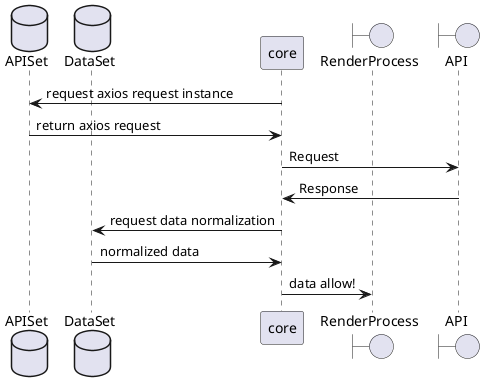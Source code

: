 @startuml

database APISet
database DataSet
participant core
boundary RenderProcess
boundary API

core -> APISet: request axios request instance
APISet -> core: return axios request
core -> API: Request

API -> core: Response
core -> DataSet: request data normalization
DataSet -> core: normalized data
core -> RenderProcess: data allow!

@enduml
